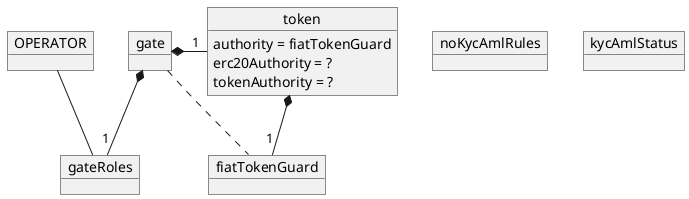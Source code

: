 @startuml

object gate
object gateRoles

object token {
    authority = fiatTokenGuard
    erc20Authority = ?
    tokenAuthority = ?
}

object fiatTokenGuard

object noKycAmlRules
object kycAmlStatus
'object fullKycAmlRules

object OPERATOR

OPERATOR -- gateRoles
'OPERATOR .. fiatTokenGuard
gate .. fiatTokenGuard
gate *-- "1" gateRoles
gate *- "1" token
token *-- "1" fiatTokenGuard
'token *-- "1" noKycAmlRules
'token *-- "1" noKycAmlRules
'fullKycAmlRules *-- "1" kycAmlStatus

newpage

object gate
object gateRoles

object token {
    authority = fiatTokenGuard
    erc20Authority = noKycAmlRules
    tokenAuthority = noKycAmlRules
}

object fiatTokenGuard

object noKycAmlRules
object kycAmlStatus
object fullKycAmlRules

object OPERATOR

OPERATOR - gateRoles
gate *-- "1" gateRoles
gate *- "1" token
token *-- "1" fiatTokenGuard
token *-- "1" fullKycAmlRules
token *-- "1" fullKycAmlRules
fullKycAmlRules *-- "1" kycAmlStatus

@enduml
